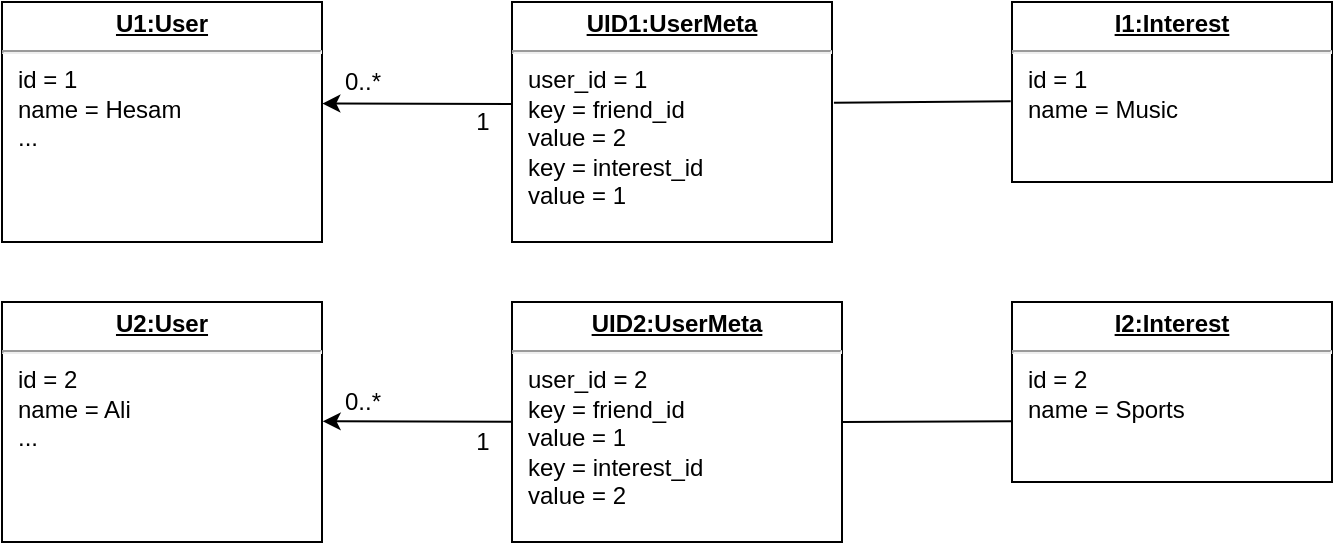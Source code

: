 <mxfile version="13.9.9" type="device"><diagram id="uYlwQyGPHVayNRpX8bTM" name="Page-1"><mxGraphModel dx="723" dy="1525" grid="1" gridSize="10" guides="1" tooltips="1" connect="1" arrows="1" fold="1" page="1" pageScale="1" pageWidth="850" pageHeight="1100" math="0" shadow="0"><root><mxCell id="0"/><mxCell id="1" parent="0"/><mxCell id="SYmA2d6hSYqfYpQuMe7j-24" value="&lt;p style=&quot;margin: 0px ; margin-top: 4px ; text-align: center ; text-decoration: underline&quot;&gt;&lt;b&gt;U1:User&lt;/b&gt;&lt;/p&gt;&lt;hr&gt;&lt;p style=&quot;margin: 0px ; margin-left: 8px&quot;&gt;id = 1&lt;/p&gt;&lt;p style=&quot;margin: 0px ; margin-left: 8px&quot;&gt;name = Hesam&lt;/p&gt;&lt;p style=&quot;margin: 0px ; margin-left: 8px&quot;&gt;...&lt;/p&gt;" style="verticalAlign=top;align=left;overflow=fill;fontSize=12;fontFamily=Helvetica;html=1;" vertex="1" parent="1"><mxGeometry x="60" y="-170" width="160" height="120" as="geometry"/></mxCell><mxCell id="SYmA2d6hSYqfYpQuMe7j-25" value="&lt;p style=&quot;margin: 0px ; margin-top: 4px ; text-align: center ; text-decoration: underline&quot;&gt;&lt;b&gt;I1:Interest&lt;/b&gt;&lt;/p&gt;&lt;hr&gt;&lt;p style=&quot;margin: 0px ; margin-left: 8px&quot;&gt;id = 1&lt;br&gt;name = Music&lt;/p&gt;&lt;p style=&quot;margin: 0px ; margin-left: 8px&quot;&gt;&lt;br&gt;&lt;/p&gt;" style="verticalAlign=top;align=left;overflow=fill;fontSize=12;fontFamily=Helvetica;html=1;" vertex="1" parent="1"><mxGeometry x="565" y="-170" width="160" height="90" as="geometry"/></mxCell><mxCell id="SYmA2d6hSYqfYpQuMe7j-26" value="&lt;p style=&quot;margin: 0px ; margin-top: 4px ; text-align: center ; text-decoration: underline&quot;&gt;&lt;b&gt;UID1:UserMeta&lt;/b&gt;&lt;/p&gt;&lt;hr&gt;&lt;p style=&quot;margin: 0px ; margin-left: 8px&quot;&gt;user_id = 1&lt;br&gt;key = friend_id&lt;br&gt;value = 2&lt;/p&gt;&lt;p style=&quot;margin: 0px ; margin-left: 8px&quot;&gt;key = interest_id&lt;/p&gt;&lt;p style=&quot;margin: 0px ; margin-left: 8px&quot;&gt;value = 1&lt;/p&gt;" style="verticalAlign=top;align=left;overflow=fill;fontSize=12;fontFamily=Helvetica;html=1;" vertex="1" parent="1"><mxGeometry x="315" y="-170" width="160" height="120" as="geometry"/></mxCell><mxCell id="SYmA2d6hSYqfYpQuMe7j-30" value="&lt;p style=&quot;margin: 0px ; margin-top: 4px ; text-align: center ; text-decoration: underline&quot;&gt;&lt;b&gt;U2:User&lt;/b&gt;&lt;/p&gt;&lt;hr&gt;&lt;p style=&quot;margin: 0px ; margin-left: 8px&quot;&gt;id = 2&lt;/p&gt;&lt;p style=&quot;margin: 0px ; margin-left: 8px&quot;&gt;name = Ali&lt;/p&gt;&lt;p style=&quot;margin: 0px ; margin-left: 8px&quot;&gt;...&lt;/p&gt;" style="verticalAlign=top;align=left;overflow=fill;fontSize=12;fontFamily=Helvetica;html=1;" vertex="1" parent="1"><mxGeometry x="60" y="-20" width="160" height="120" as="geometry"/></mxCell><mxCell id="SYmA2d6hSYqfYpQuMe7j-31" value="&lt;p style=&quot;margin: 0px ; margin-top: 4px ; text-align: center ; text-decoration: underline&quot;&gt;&lt;b&gt;UID2:UserMeta&lt;/b&gt;&lt;/p&gt;&lt;hr&gt;&lt;p style=&quot;margin: 0px ; margin-left: 8px&quot;&gt;user_id = 2&lt;br&gt;key = friend_id&lt;br&gt;value = 1&lt;/p&gt;&lt;p style=&quot;margin: 0px ; margin-left: 8px&quot;&gt;key = interest_id&lt;/p&gt;&lt;p style=&quot;margin: 0px ; margin-left: 8px&quot;&gt;value = 2&lt;/p&gt;" style="verticalAlign=top;align=left;overflow=fill;fontSize=12;fontFamily=Helvetica;html=1;" vertex="1" parent="1"><mxGeometry x="315" y="-20" width="165" height="120" as="geometry"/></mxCell><mxCell id="SYmA2d6hSYqfYpQuMe7j-32" value="&lt;p style=&quot;margin: 0px ; margin-top: 4px ; text-align: center ; text-decoration: underline&quot;&gt;&lt;b&gt;I2:Interest&lt;/b&gt;&lt;/p&gt;&lt;hr&gt;&lt;p style=&quot;margin: 0px ; margin-left: 8px&quot;&gt;&lt;span&gt;id = 2&lt;/span&gt;&lt;br&gt;&lt;/p&gt;&lt;p style=&quot;margin: 0px ; margin-left: 8px&quot;&gt;name = Sports&lt;/p&gt;" style="verticalAlign=top;align=left;overflow=fill;fontSize=12;fontFamily=Helvetica;html=1;" vertex="1" parent="1"><mxGeometry x="565" y="-20" width="160" height="90" as="geometry"/></mxCell><mxCell id="SYmA2d6hSYqfYpQuMe7j-33" value="" style="endArrow=classic;html=1;entryX=1.001;entryY=0.423;entryDx=0;entryDy=0;entryPerimeter=0;exitX=-0.001;exitY=0.425;exitDx=0;exitDy=0;exitPerimeter=0;" edge="1" parent="1" source="SYmA2d6hSYqfYpQuMe7j-26" target="SYmA2d6hSYqfYpQuMe7j-24"><mxGeometry width="50" height="50" relative="1" as="geometry"><mxPoint x="380" y="-20" as="sourcePoint"/><mxPoint x="430" y="-70" as="targetPoint"/></mxGeometry></mxCell><mxCell id="SYmA2d6hSYqfYpQuMe7j-34" value="0..*" style="text;html=1;align=center;verticalAlign=middle;resizable=0;points=[];autosize=1;" vertex="1" parent="1"><mxGeometry x="225" y="-140" width="30" height="20" as="geometry"/></mxCell><mxCell id="SYmA2d6hSYqfYpQuMe7j-35" value="1" style="text;html=1;align=center;verticalAlign=middle;resizable=0;points=[];autosize=1;" vertex="1" parent="1"><mxGeometry x="290" y="-120" width="20" height="20" as="geometry"/></mxCell><mxCell id="SYmA2d6hSYqfYpQuMe7j-36" value="" style="endArrow=none;html=1;exitX=1.006;exitY=0.42;exitDx=0;exitDy=0;exitPerimeter=0;entryX=-0.004;entryY=0.552;entryDx=0;entryDy=0;entryPerimeter=0;" edge="1" parent="1" source="SYmA2d6hSYqfYpQuMe7j-26" target="SYmA2d6hSYqfYpQuMe7j-25"><mxGeometry width="50" height="50" relative="1" as="geometry"><mxPoint x="390" y="-80" as="sourcePoint"/><mxPoint x="560" y="-120" as="targetPoint"/></mxGeometry></mxCell><mxCell id="SYmA2d6hSYqfYpQuMe7j-37" value="" style="endArrow=none;html=1;exitX=1;exitY=0.5;exitDx=0;exitDy=0;entryX=-0.004;entryY=0.552;entryDx=0;entryDy=0;entryPerimeter=0;" edge="1" parent="1" source="SYmA2d6hSYqfYpQuMe7j-31"><mxGeometry width="50" height="50" relative="1" as="geometry"><mxPoint x="476.6" y="40.36" as="sourcePoint"/><mxPoint x="565.0" y="39.64" as="targetPoint"/></mxGeometry></mxCell><mxCell id="SYmA2d6hSYqfYpQuMe7j-38" value="0..*" style="text;html=1;align=center;verticalAlign=middle;resizable=0;points=[];autosize=1;" vertex="1" parent="1"><mxGeometry x="225" y="20" width="30" height="20" as="geometry"/></mxCell><mxCell id="SYmA2d6hSYqfYpQuMe7j-39" value="1" style="text;html=1;align=center;verticalAlign=middle;resizable=0;points=[];autosize=1;" vertex="1" parent="1"><mxGeometry x="290" y="40" width="20" height="20" as="geometry"/></mxCell><mxCell id="SYmA2d6hSYqfYpQuMe7j-40" value="" style="endArrow=classic;html=1;entryX=1.001;entryY=0.423;entryDx=0;entryDy=0;entryPerimeter=0;exitX=-0.001;exitY=0.425;exitDx=0;exitDy=0;exitPerimeter=0;" edge="1" parent="1"><mxGeometry width="50" height="50" relative="1" as="geometry"><mxPoint x="315.0" y="39.9" as="sourcePoint"/><mxPoint x="220.32" y="39.66" as="targetPoint"/></mxGeometry></mxCell></root></mxGraphModel></diagram></mxfile>